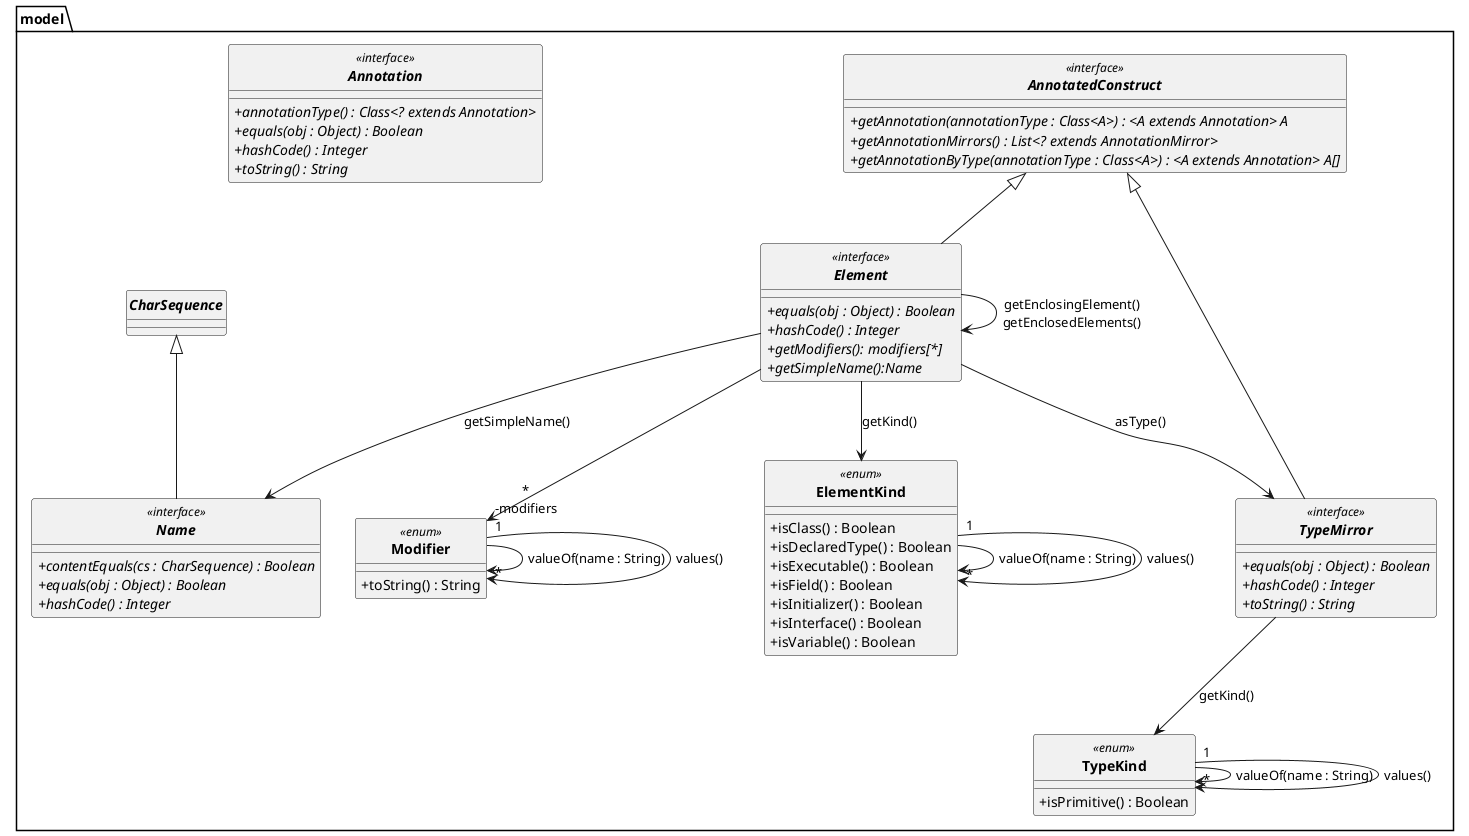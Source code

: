 @startuml
'https://plantuml.com/sequence-diagram

skinparam classAttributeIconSize 0
skinparam classFontStyle Bold
skinparam style strictuml

package model{
    interface AnnotatedConstruct <<interface>>{
        'A - the annotation interface
        + {abstract}getAnnotation(annotationType : Class<A>) : <A extends Annotation> A
        + {abstract}getAnnotationMirrors() : List<? extends AnnotationMirror>
        + {abstract}getAnnotationByType(annotationType : Class<A>) : <A extends Annotation> A[]
        }


    interface Element <<interface>> extends AnnotatedConstruct{
        + {abstract}equals(obj : Object) : Boolean
        + {abstract}hashCode() : Integer
        + {abstract}getModifiers(): modifiers[*]
        +{abstract}getSimpleName():Name

    }

    interface Annotation <<interface>>{
        +{abstract}annotationType() : Class<? extends Annotation>
        + {abstract}equals(obj : Object) : Boolean
        + {abstract}hashCode() : Integer
        + {abstract}toString() : String
    }

    interface Name <<interface>> extends CharSequence{
        +{abstract}contentEquals(cs : CharSequence) : Boolean
        +{abstract}equals(obj : Object) : Boolean
        +{abstract}hashCode() : Integer
    }

    enum Modifier <<enum>>{
        +toString() : String


    }

    enum ElementKind <<enum>>{
        +isClass() : Boolean
        +isDeclaredType() : Boolean
        +isExecutable() : Boolean
        +isField() : Boolean
        +isInitializer() : Boolean
        +isInterface() : Boolean
        +isVariable() : Boolean

    }

    interface TypeMirror <<interface>> extends AnnotatedConstruct{
         + {abstract}equals(obj : Object) : Boolean
         + {abstract}hashCode() : Integer
         + {abstract}toString() : String
    }

    enum TypeKind <<enum>>{
        + isPrimitive() : Boolean
    }

Element --> Element : getEnclosingElement()\ngetEnclosedElements()
Element --> TypeMirror : asType()
Element  --> "*\n-modifiers" Modifier
Element --> ElementKind : getKind()
Element --> Name : getSimpleName()
ElementKind --> ElementKind : valueOf(name : String)
ElementKind "1" --> "*" ElementKind : values()
TypeMirror --> TypeKind : getKind()
TypeKind --> TypeKind : valueOf(name : String)
TypeKind "1" --> "*" TypeKind : values()
Modifier --> Modifier: valueOf(name : String)
Modifier "1" --> "*" Modifier : values()



}
@enduml